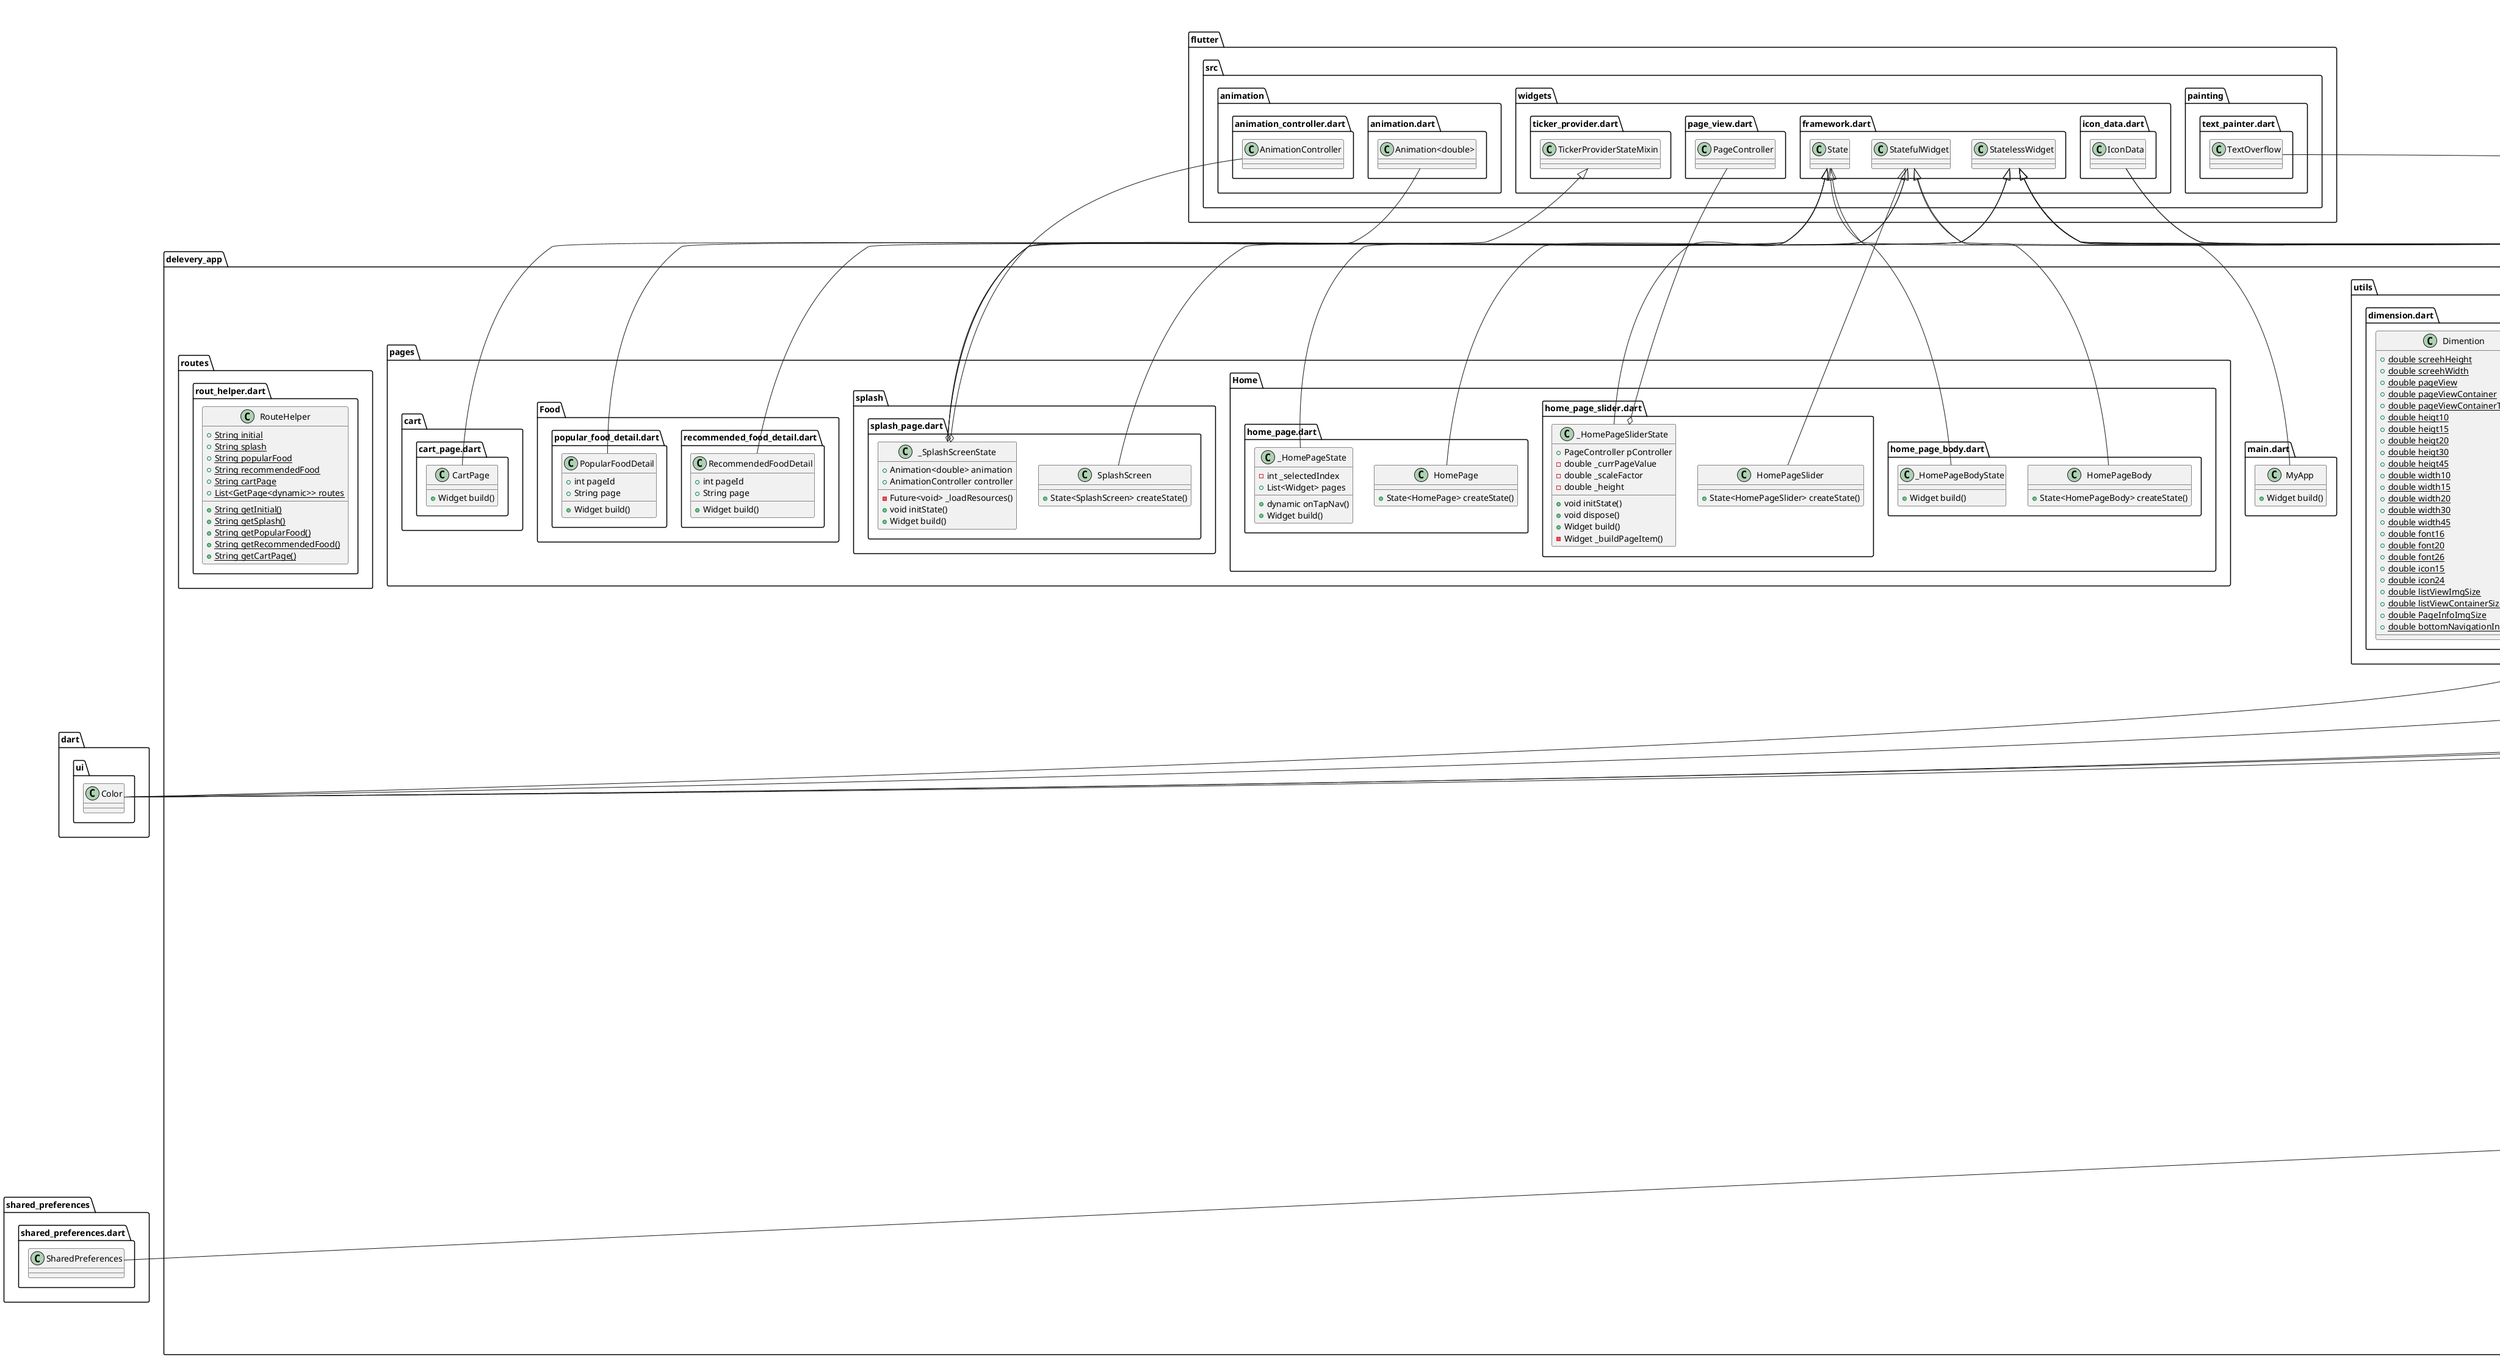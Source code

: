 @startuml
set namespaceSeparator ::

class "delevery_app::widget::app_column.dart::AppColumn" {
  +String text
  +Widget build()
}

"flutter::src::widgets::framework.dart::StatelessWidget" <|-- "delevery_app::widget::app_column.dart::AppColumn"

class "delevery_app::widget::big_text.dart::BigText" {
  +String text
  +Color? color
  +double size
  +TextOverflow overFlow
  +Widget build()
}

"delevery_app::widget::big_text.dart::BigText" o-- "dart::ui::Color"
"delevery_app::widget::big_text.dart::BigText" o-- "flutter::src::painting::text_painter.dart::TextOverflow"
"flutter::src::widgets::framework.dart::StatelessWidget" <|-- "delevery_app::widget::big_text.dart::BigText"

class "delevery_app::widget::app_icon.dart::AppIconWidget" {
  +IconData icon
  +Color iconColor
  +Color bgColor
  +double size
  +double iconSize
  +Widget build()
}

"delevery_app::widget::app_icon.dart::AppIconWidget" o-- "flutter::src::widgets::icon_data.dart::IconData"
"delevery_app::widget::app_icon.dart::AppIconWidget" o-- "dart::ui::Color"
"flutter::src::widgets::framework.dart::StatelessWidget" <|-- "delevery_app::widget::app_icon.dart::AppIconWidget"

class "delevery_app::widget::icon_text_widget.dart::IconText" {
  +String text
  +Color? color
  +IconData icon
  +Widget build()
}

"delevery_app::widget::icon_text_widget.dart::IconText" o-- "dart::ui::Color"
"delevery_app::widget::icon_text_widget.dart::IconText" o-- "flutter::src::widgets::icon_data.dart::IconData"
"flutter::src::widgets::framework.dart::StatelessWidget" <|-- "delevery_app::widget::icon_text_widget.dart::IconText"

class "delevery_app::widget::expandabe_text_widget.dart::ExpandableTextWidget" {
  +String text
  +State<ExpandableTextWidget> createState()
}

"flutter::src::widgets::framework.dart::StatefulWidget" <|-- "delevery_app::widget::expandabe_text_widget.dart::ExpandableTextWidget"

class "delevery_app::widget::expandabe_text_widget.dart::_ExpandableTextWidgetState" {
  +String firstHalf
  +String secondHalf
  +bool hiddenText
  +double textHeight
  +void initState()
  +Widget build()
}

"flutter::src::widgets::framework.dart::State" <|-- "delevery_app::widget::expandabe_text_widget.dart::_ExpandableTextWidgetState"

class "delevery_app::widget::small_text.dart::SmallText" {
  +String text
  +Color? color
  +double? size
  +double? height
  +Widget build()
}

"delevery_app::widget::small_text.dart::SmallText" o-- "dart::ui::Color"
"flutter::src::widgets::framework.dart::StatelessWidget" <|-- "delevery_app::widget::small_text.dart::SmallText"

class "delevery_app::utils::app_constants.dart::AppConstants" {
  {static} +String APP_NAME
  {static} +int APP_VERSION
  {static} +String BASE_URL
  {static} +String POPULAR_PRODUCTS_URI
  {static} +String RECOMMENDED_PRODUCTS_URI
  {static} +String UPLOADE_URI
  {static} +String TOKEN
  {static} +String CART_LIST
  {static} +String CART_HISTORY_LIST
}

class "delevery_app::utils::colors.dart::AppColors" {
  {static} +Color textColor
  {static} +Color mainColor
  {static} +Color iconColor1
  {static} +Color iconColor2
  {static} +Color paraColor
  {static} +Color buttonBackgroundColor
  {static} +Color signColor
  {static} +Color titleColor
  {static} +Color mainBlackColor
  {static} +Color yellowColor
}

"delevery_app::utils::colors.dart::AppColors" o-- "dart::ui::Color"

class "delevery_app::utils::dimension.dart::Dimention" {
  {static} +double screehHeight
  {static} +double screehWidth
  {static} +double pageView
  {static} +double pageViewContainer
  {static} +double pageViewContainerText
  {static} +double heigt10
  {static} +double heigt15
  {static} +double heigt20
  {static} +double heigt30
  {static} +double heigt45
  {static} +double width10
  {static} +double width15
  {static} +double width20
  {static} +double width30
  {static} +double width45
  {static} +double font16
  {static} +double font20
  {static} +double font26
  {static} +double icon15
  {static} +double icon24
  {static} +double listViewImgSize
  {static} +double listViewContainerSize
  {static} +double PageInfoImgSize
  {static} +double bottomNavigationInfoPage
}

class "delevery_app::models::cart_models.dart::CartModel" {
  +int? id
  +String? name
  +int? price
  +String? img
  +int? quantity
  +bool? isExist
  +String? time
  +ProductModel? product
  +Map<String, dynamic> toJson()
}

"delevery_app::models::cart_models.dart::CartModel" o-- "delevery_app::models::products_model.dart::ProductModel"

class "delevery_app::models::products_model.dart::Product" {
  -int? _totalSize
  -int? _typeId
  -int? _offset
  -List<ProductModel> _products
  +List<ProductModel> products
}

class "delevery_app::models::products_model.dart::ProductModel" {
  +int? id
  +String? name
  +String? description
  +int? price
  +int? stars
  +String? img
  +String? location
  +String? createdAt
  +String? updatedAt
  +int? typeId
  +Map<String, dynamic> toJson()
}

class "delevery_app::main.dart::MyApp" {
  +Widget build()
}

"flutter::src::widgets::framework.dart::StatelessWidget" <|-- "delevery_app::main.dart::MyApp"

class "delevery_app::controllers::popular_product_controller.dart::PopularProductController" {
  +PopularProductRepo popularProductRepo
  -List<dynamic> _popularProductList
  -bool _isLoaded
  +bool isIncrement
  -int _quantity
  -int _inCartItems
  -CartController _cart
  +List<dynamic> popularProductList
  +bool isLoaded
  +int quantity
  +int inCartItems
  +int totalItems
  +List<CartModel> getItems
  +Future<void> getPopularProductList()
  +void setQuantity()
  +int checkQuantity()
  +void initProduct()
  +void addItem()
}

"delevery_app::controllers::popular_product_controller.dart::PopularProductController" o-- "delevery_app::data::repository::popular_product_repo.dart::PopularProductRepo"
"delevery_app::controllers::popular_product_controller.dart::PopularProductController" o-- "delevery_app::controllers::cart_controller.dart::CartController"
"get::get_state_manager::src::simple::get_controllers.dart::GetxController" <|-- "delevery_app::controllers::popular_product_controller.dart::PopularProductController"

class "delevery_app::controllers::cart_controller.dart::CartController" {
  +CartRepo cartRepo
  -Map<int, CartModel> _items
  +List<CartModel> storageItems
  +Map<int, CartModel> items
  +int totalItems
  +List<CartModel> getItems
  +int getAmount
  +List<CartModel> setCart
  +void addItem()
  +bool isExist()
  +int getQuantity()
  +List<CartModel> getCartData()
  +void addToCartHistory()
  +void clear()
}

"delevery_app::controllers::cart_controller.dart::CartController" o-- "delevery_app::data::repository::cart_repo.dart::CartRepo"
"get::get_state_manager::src::simple::get_controllers.dart::GetxController" <|-- "delevery_app::controllers::cart_controller.dart::CartController"

class "delevery_app::controllers::recommended_product_controller.dart::RecommendedProductController" {
  +RecommendedProductRepo recommendedProductRepo
  -List<dynamic> _recommendedProductList
  -bool _isLoaded
  +List<dynamic> recommendedProductList
  +bool isLoaded
  +Future<void> getRecommendedProductList()
}

"delevery_app::controllers::recommended_product_controller.dart::RecommendedProductController" o-- "delevery_app::data::repository::recommended_product_repo.dart::RecommendedProductRepo"
"get::get_state_manager::src::simple::get_controllers.dart::GetxController" <|-- "delevery_app::controllers::recommended_product_controller.dart::RecommendedProductController"

class "delevery_app::data::repository::recommended_product_repo.dart::RecommendedProductRepo" {
  +ApiClient apiClient
  +Future<Response<dynamic>> getRecommendedProductList()
}

"delevery_app::data::repository::recommended_product_repo.dart::RecommendedProductRepo" o-- "delevery_app::data::api::api_client.dart::ApiClient"
"get::get_state_manager::src::rx_flutter::rx_disposable.dart::GetxService" <|-- "delevery_app::data::repository::recommended_product_repo.dart::RecommendedProductRepo"

class "delevery_app::data::repository::cart_repo.dart::CartRepo" {
  +SharedPreferences sharedPreferences
  +List<String> cart
  +List<String> cartHistory
  +void addToCartList()
  +List<CartModel> getCartList()
  +void addToCartHistoryList()
  +List<CartModel> getCartHistoryList()
  +void removeCart()
}

"delevery_app::data::repository::cart_repo.dart::CartRepo" o-- "shared_preferences::shared_preferences.dart::SharedPreferences"

class "delevery_app::data::repository::popular_product_repo.dart::PopularProductRepo" {
  +ApiClient apiClient
  +Future<Response<dynamic>> getPopularProductList()
}

"delevery_app::data::repository::popular_product_repo.dart::PopularProductRepo" o-- "delevery_app::data::api::api_client.dart::ApiClient"
"get::get_state_manager::src::rx_flutter::rx_disposable.dart::GetxService" <|-- "delevery_app::data::repository::popular_product_repo.dart::PopularProductRepo"

class "delevery_app::data::api::api_client.dart::ApiClient" {
  +String token
  +String appBaseUrl
  -Map<String, String> _mainHeader
  +Future<Response<dynamic>> getData()
}

"get::get_connect::connect.dart::GetConnect" <|-- "delevery_app::data::api::api_client.dart::ApiClient"
"get::get_state_manager::src::rx_flutter::rx_disposable.dart::GetxService" <|-- "delevery_app::data::api::api_client.dart::ApiClient"

class "delevery_app::pages::Home::home_page_body.dart::HomePageBody" {
  +State<HomePageBody> createState()
}

"flutter::src::widgets::framework.dart::StatefulWidget" <|-- "delevery_app::pages::Home::home_page_body.dart::HomePageBody"

class "delevery_app::pages::Home::home_page_body.dart::_HomePageBodyState" {
  +Widget build()
}

"flutter::src::widgets::framework.dart::State" <|-- "delevery_app::pages::Home::home_page_body.dart::_HomePageBodyState"

class "delevery_app::pages::Home::home_page_slider.dart::HomePageSlider" {
  +State<HomePageSlider> createState()
}

"flutter::src::widgets::framework.dart::StatefulWidget" <|-- "delevery_app::pages::Home::home_page_slider.dart::HomePageSlider"

class "delevery_app::pages::Home::home_page_slider.dart::_HomePageSliderState" {
  +PageController pController
  -double _currPageValue
  -double _scaleFactor
  -double _height
  +void initState()
  +void dispose()
  +Widget build()
  -Widget _buildPageItem()
}

"delevery_app::pages::Home::home_page_slider.dart::_HomePageSliderState" o-- "flutter::src::widgets::page_view.dart::PageController"
"flutter::src::widgets::framework.dart::State" <|-- "delevery_app::pages::Home::home_page_slider.dart::_HomePageSliderState"

class "delevery_app::pages::Home::home_page.dart::HomePage" {
  +State<HomePage> createState()
}

"flutter::src::widgets::framework.dart::StatefulWidget" <|-- "delevery_app::pages::Home::home_page.dart::HomePage"

class "delevery_app::pages::Home::home_page.dart::_HomePageState" {
  -int _selectedIndex
  +List<Widget> pages
  +dynamic onTapNav()
  +Widget build()
}

"flutter::src::widgets::framework.dart::State" <|-- "delevery_app::pages::Home::home_page.dart::_HomePageState"

class "delevery_app::pages::splash::splash_page.dart::SplashScreen" {
  +State<SplashScreen> createState()
}

"flutter::src::widgets::framework.dart::StatefulWidget" <|-- "delevery_app::pages::splash::splash_page.dart::SplashScreen"

class "delevery_app::pages::splash::splash_page.dart::_SplashScreenState" {
  +Animation<double> animation
  +AnimationController controller
  -Future<void> _loadResources()
  +void initState()
  +Widget build()
}

"delevery_app::pages::splash::splash_page.dart::_SplashScreenState" o-- "flutter::src::animation::animation.dart::Animation<double>"
"delevery_app::pages::splash::splash_page.dart::_SplashScreenState" o-- "flutter::src::animation::animation_controller.dart::AnimationController"
"flutter::src::widgets::framework.dart::State" <|-- "delevery_app::pages::splash::splash_page.dart::_SplashScreenState"
"flutter::src::widgets::ticker_provider.dart::TickerProviderStateMixin" <|-- "delevery_app::pages::splash::splash_page.dart::_SplashScreenState"

class "delevery_app::pages::Food::recommended_food_detail.dart::RecommendedFoodDetail" {
  +int pageId
  +String page
  +Widget build()
}

"flutter::src::widgets::framework.dart::StatelessWidget" <|-- "delevery_app::pages::Food::recommended_food_detail.dart::RecommendedFoodDetail"

class "delevery_app::pages::Food::popular_food_detail.dart::PopularFoodDetail" {
  +int pageId
  +String page
  +Widget build()
}

"flutter::src::widgets::framework.dart::StatelessWidget" <|-- "delevery_app::pages::Food::popular_food_detail.dart::PopularFoodDetail"

class "delevery_app::pages::cart::cart_page.dart::CartPage" {
  +Widget build()
}

"flutter::src::widgets::framework.dart::StatelessWidget" <|-- "delevery_app::pages::cart::cart_page.dart::CartPage"

class "delevery_app::routes::rout_helper.dart::RouteHelper" {
  {static} +String initial
  {static} +String splash
  {static} +String popularFood
  {static} +String recommendedFood
  {static} +String cartPage
  {static} +List<GetPage<dynamic>> routes
  {static} +String getInitial()
  {static} +String getSplash()
  {static} +String getPopularFood()
  {static} +String getRecommendedFood()
  {static} +String getCartPage()
}


@enduml
